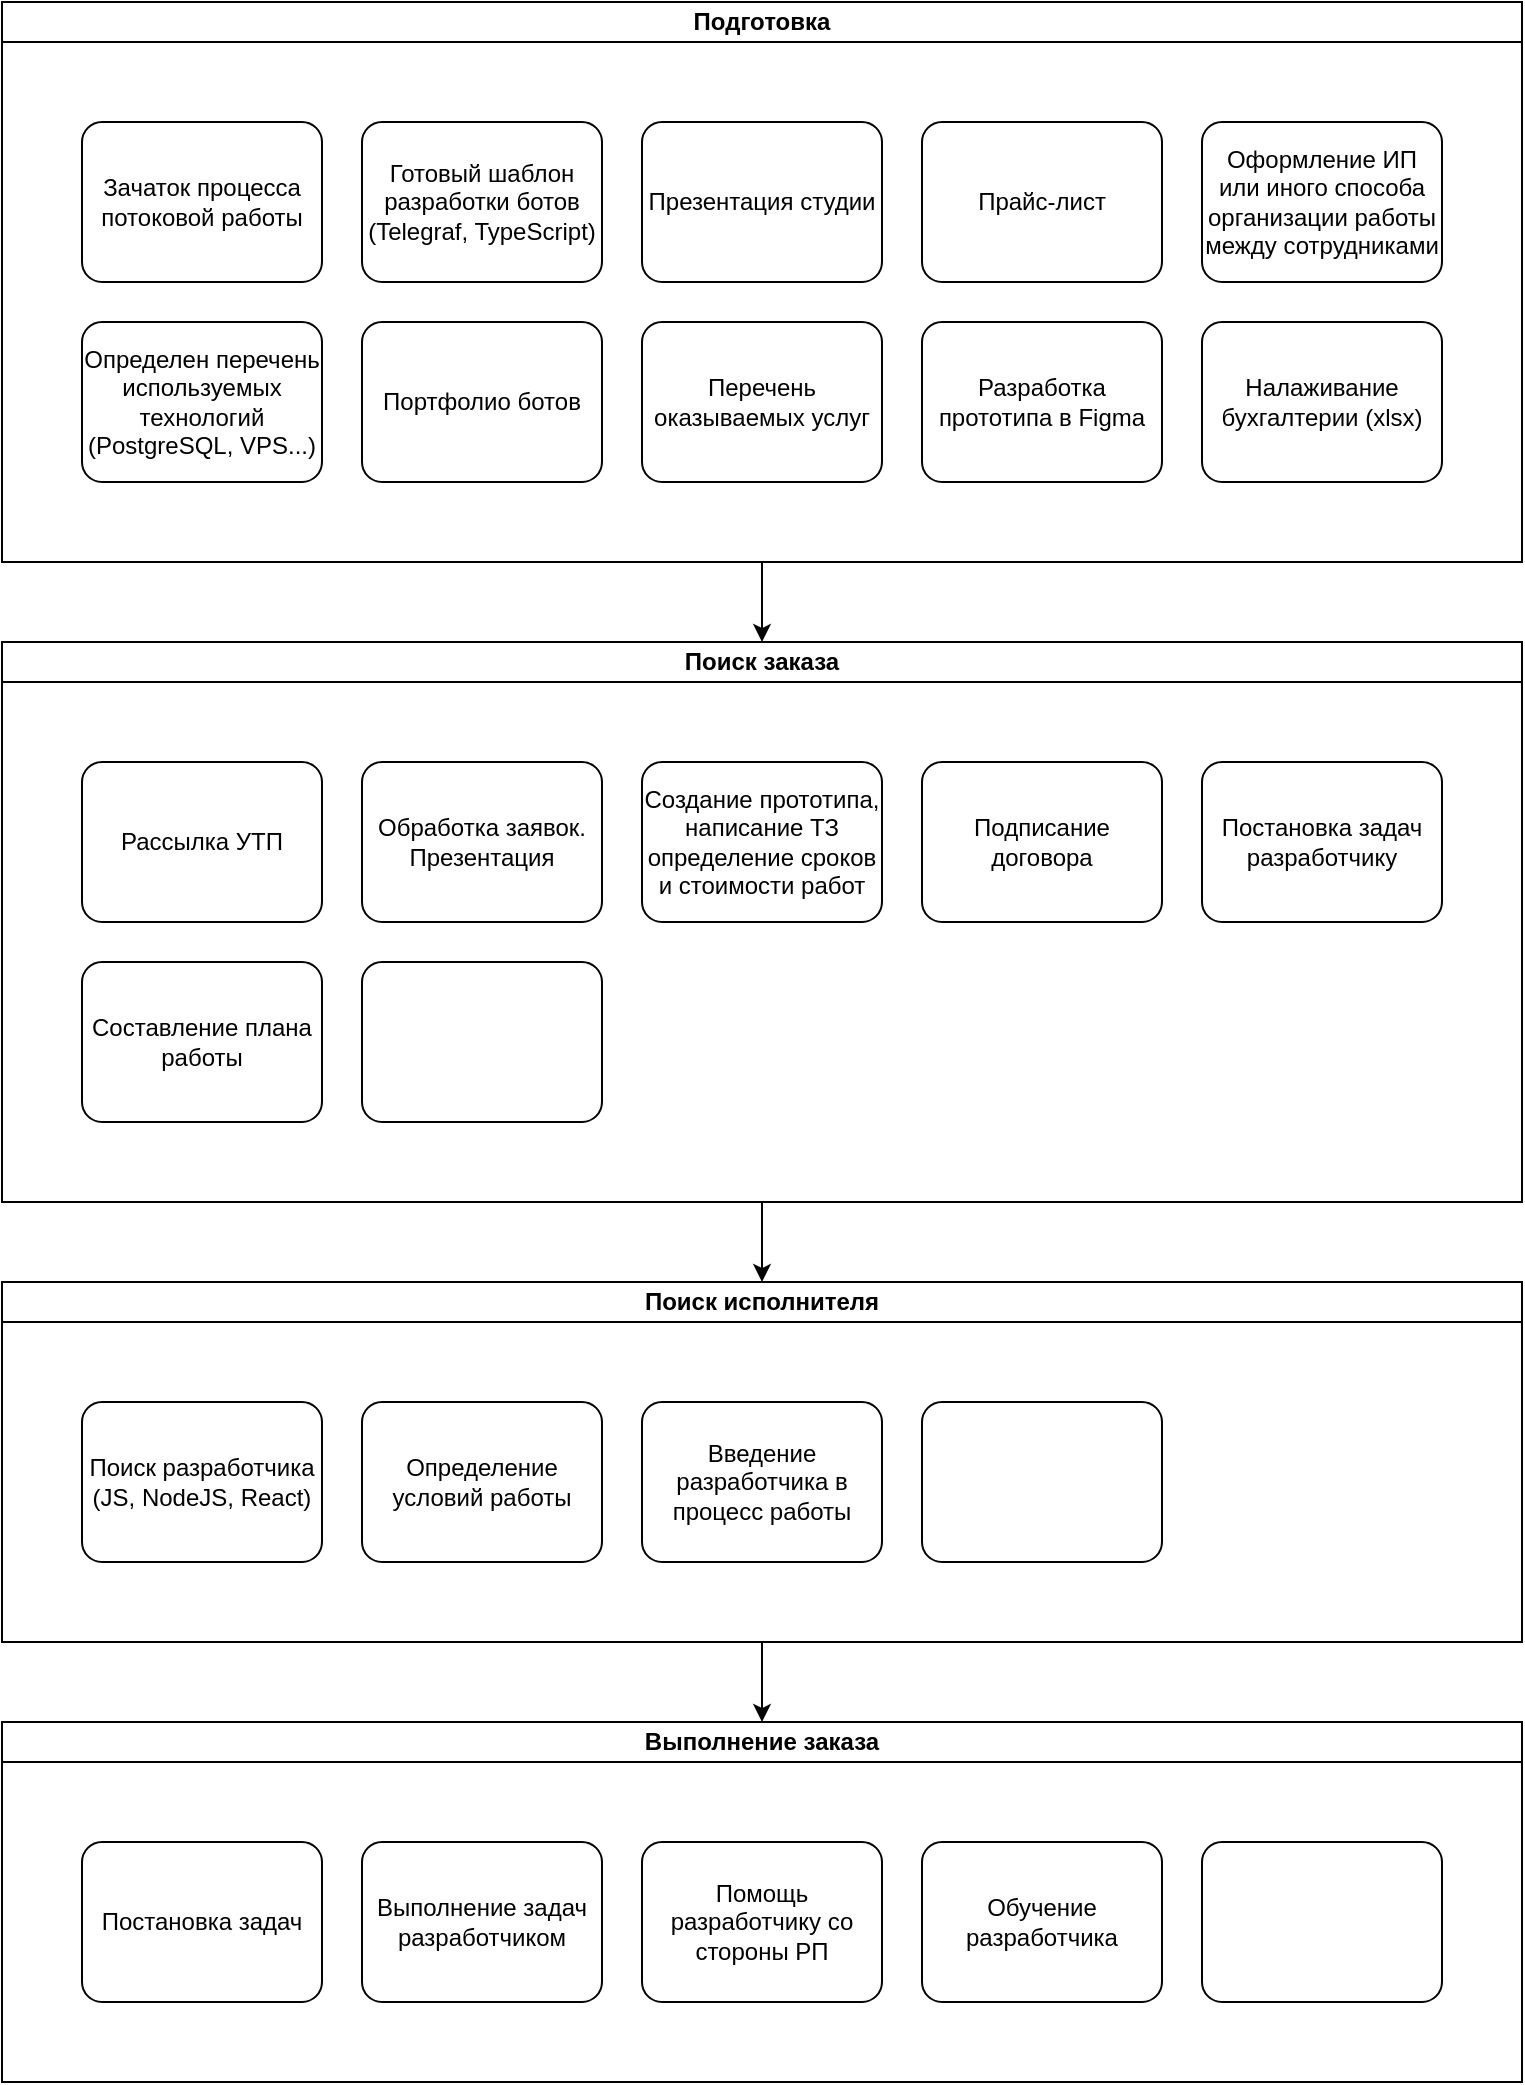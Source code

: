 <mxfile version="22.1.3" type="github">
  <diagram name="Page-1" id="VPC1l_kYq8e-ZzfbIvC0">
    <mxGraphModel dx="1425" dy="1415" grid="1" gridSize="10" guides="1" tooltips="1" connect="1" arrows="1" fold="1" page="1" pageScale="1" pageWidth="1200" pageHeight="1920" math="0" shadow="0">
      <root>
        <mxCell id="0" />
        <mxCell id="1" parent="0" />
        <mxCell id="GsXQL6uo0JR_koBFT08_-20" style="edgeStyle=orthogonalEdgeStyle;rounded=0;orthogonalLoop=1;jettySize=auto;html=1;" parent="1" source="GsXQL6uo0JR_koBFT08_-19" edge="1">
          <mxGeometry relative="1" as="geometry">
            <mxPoint x="1075" y="270" as="targetPoint" />
          </mxGeometry>
        </mxCell>
        <mxCell id="SHIgFXSJDqSfPt8cG4h3-15" style="edgeStyle=orthogonalEdgeStyle;rounded=0;orthogonalLoop=1;jettySize=auto;html=1;" edge="1" parent="1" source="SHIgFXSJDqSfPt8cG4h3-8" target="SHIgFXSJDqSfPt8cG4h3-9">
          <mxGeometry relative="1" as="geometry" />
        </mxCell>
        <mxCell id="SHIgFXSJDqSfPt8cG4h3-8" value="Подготовка" style="swimlane;startSize=20;whiteSpace=wrap;html=1;" vertex="1" parent="1">
          <mxGeometry x="1420" y="80" width="760" height="280" as="geometry" />
        </mxCell>
        <mxCell id="GsXQL6uo0JR_koBFT08_-41" value="Налаживание бухгалтерии (xlsx)" style="points=[[0.25,0,0],[0.5,0,0],[0.75,0,0],[1,0.25,0],[1,0.5,0],[1,0.75,0],[0.75,1,0],[0.5,1,0],[0.25,1,0],[0,0.75,0],[0,0.5,0],[0,0.25,0]];shape=mxgraph.bpmn.task;whiteSpace=wrap;rectStyle=rounded;size=10;html=1;container=1;expand=0;collapsible=0;taskMarker=abstract;" parent="SHIgFXSJDqSfPt8cG4h3-8" vertex="1">
          <mxGeometry x="600" y="160" width="120" height="80" as="geometry" />
        </mxCell>
        <mxCell id="GsXQL6uo0JR_koBFT08_-40" value="Оформление ИП или иного способа организации работы между сотрудниками" style="points=[[0.25,0,0],[0.5,0,0],[0.75,0,0],[1,0.25,0],[1,0.5,0],[1,0.75,0],[0.75,1,0],[0.5,1,0],[0.25,1,0],[0,0.75,0],[0,0.5,0],[0,0.25,0]];shape=mxgraph.bpmn.task;whiteSpace=wrap;rectStyle=rounded;size=10;html=1;container=1;expand=0;collapsible=0;taskMarker=abstract;" parent="SHIgFXSJDqSfPt8cG4h3-8" vertex="1">
          <mxGeometry x="600" y="60" width="120" height="80" as="geometry" />
        </mxCell>
        <mxCell id="GsXQL6uo0JR_koBFT08_-15" value="Прайс-лист" style="points=[[0.25,0,0],[0.5,0,0],[0.75,0,0],[1,0.25,0],[1,0.5,0],[1,0.75,0],[0.75,1,0],[0.5,1,0],[0.25,1,0],[0,0.75,0],[0,0.5,0],[0,0.25,0]];shape=mxgraph.bpmn.task;whiteSpace=wrap;rectStyle=rounded;size=10;html=1;container=1;expand=0;collapsible=0;taskMarker=abstract;" parent="SHIgFXSJDqSfPt8cG4h3-8" vertex="1">
          <mxGeometry x="460" y="60" width="120" height="80" as="geometry" />
        </mxCell>
        <mxCell id="GsXQL6uo0JR_koBFT08_-16" value="Разработка прототипа в Figma" style="points=[[0.25,0,0],[0.5,0,0],[0.75,0,0],[1,0.25,0],[1,0.5,0],[1,0.75,0],[0.75,1,0],[0.5,1,0],[0.25,1,0],[0,0.75,0],[0,0.5,0],[0,0.25,0]];shape=mxgraph.bpmn.task;whiteSpace=wrap;rectStyle=rounded;size=10;html=1;container=1;expand=0;collapsible=0;taskMarker=abstract;" parent="SHIgFXSJDqSfPt8cG4h3-8" vertex="1">
          <mxGeometry x="460" y="160" width="120" height="80" as="geometry" />
        </mxCell>
        <mxCell id="GsXQL6uo0JR_koBFT08_-14" value="Перечень оказываемых услуг" style="points=[[0.25,0,0],[0.5,0,0],[0.75,0,0],[1,0.25,0],[1,0.5,0],[1,0.75,0],[0.75,1,0],[0.5,1,0],[0.25,1,0],[0,0.75,0],[0,0.5,0],[0,0.25,0]];shape=mxgraph.bpmn.task;whiteSpace=wrap;rectStyle=rounded;size=10;html=1;container=1;expand=0;collapsible=0;taskMarker=abstract;" parent="SHIgFXSJDqSfPt8cG4h3-8" vertex="1">
          <mxGeometry x="320" y="160" width="120" height="80" as="geometry" />
        </mxCell>
        <mxCell id="GsXQL6uo0JR_koBFT08_-12" value="Презентация студии" style="points=[[0.25,0,0],[0.5,0,0],[0.75,0,0],[1,0.25,0],[1,0.5,0],[1,0.75,0],[0.75,1,0],[0.5,1,0],[0.25,1,0],[0,0.75,0],[0,0.5,0],[0,0.25,0]];shape=mxgraph.bpmn.task;whiteSpace=wrap;rectStyle=rounded;size=10;html=1;container=1;expand=0;collapsible=0;taskMarker=abstract;" parent="SHIgFXSJDqSfPt8cG4h3-8" vertex="1">
          <mxGeometry x="320" y="60" width="120" height="80" as="geometry" />
        </mxCell>
        <mxCell id="GsXQL6uo0JR_koBFT08_-10" value="Готовый шаблон разработки ботов (Telegraf, TypeScript)" style="points=[[0.25,0,0],[0.5,0,0],[0.75,0,0],[1,0.25,0],[1,0.5,0],[1,0.75,0],[0.75,1,0],[0.5,1,0],[0.25,1,0],[0,0.75,0],[0,0.5,0],[0,0.25,0]];shape=mxgraph.bpmn.task;whiteSpace=wrap;rectStyle=rounded;size=10;html=1;container=1;expand=0;collapsible=0;taskMarker=abstract;" parent="SHIgFXSJDqSfPt8cG4h3-8" vertex="1">
          <mxGeometry x="180" y="60" width="120" height="80" as="geometry" />
        </mxCell>
        <mxCell id="GsXQL6uo0JR_koBFT08_-11" value="Портфолио ботов" style="points=[[0.25,0,0],[0.5,0,0],[0.75,0,0],[1,0.25,0],[1,0.5,0],[1,0.75,0],[0.75,1,0],[0.5,1,0],[0.25,1,0],[0,0.75,0],[0,0.5,0],[0,0.25,0]];shape=mxgraph.bpmn.task;whiteSpace=wrap;rectStyle=rounded;size=10;html=1;container=1;expand=0;collapsible=0;taskMarker=abstract;" parent="SHIgFXSJDqSfPt8cG4h3-8" vertex="1">
          <mxGeometry x="180" y="160" width="120" height="80" as="geometry" />
        </mxCell>
        <mxCell id="GsXQL6uo0JR_koBFT08_-24" value="Определен перечень используемых технологий&lt;br&gt;(PostgreSQL, VPS...)" style="points=[[0.25,0,0],[0.5,0,0],[0.75,0,0],[1,0.25,0],[1,0.5,0],[1,0.75,0],[0.75,1,0],[0.5,1,0],[0.25,1,0],[0,0.75,0],[0,0.5,0],[0,0.25,0]];shape=mxgraph.bpmn.task;whiteSpace=wrap;rectStyle=rounded;size=10;html=1;container=1;expand=0;collapsible=0;taskMarker=abstract;" parent="SHIgFXSJDqSfPt8cG4h3-8" vertex="1">
          <mxGeometry x="40" y="160" width="120" height="80" as="geometry" />
        </mxCell>
        <mxCell id="GsXQL6uo0JR_koBFT08_-23" value="Зачаток процесса потоковой работы" style="points=[[0.25,0,0],[0.5,0,0],[0.75,0,0],[1,0.25,0],[1,0.5,0],[1,0.75,0],[0.75,1,0],[0.5,1,0],[0.25,1,0],[0,0.75,0],[0,0.5,0],[0,0.25,0]];shape=mxgraph.bpmn.task;whiteSpace=wrap;rectStyle=rounded;size=10;html=1;container=1;expand=0;collapsible=0;taskMarker=abstract;" parent="SHIgFXSJDqSfPt8cG4h3-8" vertex="1">
          <mxGeometry x="40" y="60" width="120" height="80" as="geometry" />
        </mxCell>
        <mxCell id="SHIgFXSJDqSfPt8cG4h3-14" style="edgeStyle=orthogonalEdgeStyle;rounded=0;orthogonalLoop=1;jettySize=auto;html=1;" edge="1" parent="1" source="SHIgFXSJDqSfPt8cG4h3-9" target="SHIgFXSJDqSfPt8cG4h3-10">
          <mxGeometry relative="1" as="geometry" />
        </mxCell>
        <mxCell id="SHIgFXSJDqSfPt8cG4h3-9" value="Поиск заказа" style="swimlane;startSize=20;whiteSpace=wrap;html=1;" vertex="1" parent="1">
          <mxGeometry x="1420" y="400" width="760" height="280" as="geometry" />
        </mxCell>
        <mxCell id="GsXQL6uo0JR_koBFT08_-9" value="Рассылка УТП" style="points=[[0.25,0,0],[0.5,0,0],[0.75,0,0],[1,0.25,0],[1,0.5,0],[1,0.75,0],[0.75,1,0],[0.5,1,0],[0.25,1,0],[0,0.75,0],[0,0.5,0],[0,0.25,0]];shape=mxgraph.bpmn.task;whiteSpace=wrap;rectStyle=rounded;size=10;html=1;container=1;expand=0;collapsible=0;taskMarker=abstract;" parent="SHIgFXSJDqSfPt8cG4h3-9" vertex="1">
          <mxGeometry x="40" y="60" width="120" height="80" as="geometry" />
        </mxCell>
        <mxCell id="GsXQL6uo0JR_koBFT08_-21" value="Создание прототипа, написание ТЗ определение сроков и стоимости работ" style="points=[[0.25,0,0],[0.5,0,0],[0.75,0,0],[1,0.25,0],[1,0.5,0],[1,0.75,0],[0.75,1,0],[0.5,1,0],[0.25,1,0],[0,0.75,0],[0,0.5,0],[0,0.25,0]];shape=mxgraph.bpmn.task;whiteSpace=wrap;rectStyle=rounded;size=10;html=1;container=1;expand=0;collapsible=0;taskMarker=abstract;" parent="SHIgFXSJDqSfPt8cG4h3-9" vertex="1">
          <mxGeometry x="320" y="60" width="120" height="80" as="geometry" />
        </mxCell>
        <mxCell id="GsXQL6uo0JR_koBFT08_-25" value="Подписание договора" style="points=[[0.25,0,0],[0.5,0,0],[0.75,0,0],[1,0.25,0],[1,0.5,0],[1,0.75,0],[0.75,1,0],[0.5,1,0],[0.25,1,0],[0,0.75,0],[0,0.5,0],[0,0.25,0]];shape=mxgraph.bpmn.task;whiteSpace=wrap;rectStyle=rounded;size=10;html=1;container=1;expand=0;collapsible=0;taskMarker=abstract;" parent="SHIgFXSJDqSfPt8cG4h3-9" vertex="1">
          <mxGeometry x="460" y="60" width="120" height="80" as="geometry" />
        </mxCell>
        <mxCell id="SHIgFXSJDqSfPt8cG4h3-17" value="Обработка заявок. Презентация" style="points=[[0.25,0,0],[0.5,0,0],[0.75,0,0],[1,0.25,0],[1,0.5,0],[1,0.75,0],[0.75,1,0],[0.5,1,0],[0.25,1,0],[0,0.75,0],[0,0.5,0],[0,0.25,0]];shape=mxgraph.bpmn.task;whiteSpace=wrap;rectStyle=rounded;size=10;html=1;container=1;expand=0;collapsible=0;taskMarker=abstract;" vertex="1" parent="SHIgFXSJDqSfPt8cG4h3-9">
          <mxGeometry x="180" y="60" width="120" height="80" as="geometry" />
        </mxCell>
        <mxCell id="SHIgFXSJDqSfPt8cG4h3-18" value="Постановка задач разработчику" style="points=[[0.25,0,0],[0.5,0,0],[0.75,0,0],[1,0.25,0],[1,0.5,0],[1,0.75,0],[0.75,1,0],[0.5,1,0],[0.25,1,0],[0,0.75,0],[0,0.5,0],[0,0.25,0]];shape=mxgraph.bpmn.task;whiteSpace=wrap;rectStyle=rounded;size=10;html=1;container=1;expand=0;collapsible=0;taskMarker=abstract;" vertex="1" parent="SHIgFXSJDqSfPt8cG4h3-9">
          <mxGeometry x="600" y="60" width="120" height="80" as="geometry" />
        </mxCell>
        <mxCell id="SHIgFXSJDqSfPt8cG4h3-19" value="Составление плана работы" style="points=[[0.25,0,0],[0.5,0,0],[0.75,0,0],[1,0.25,0],[1,0.5,0],[1,0.75,0],[0.75,1,0],[0.5,1,0],[0.25,1,0],[0,0.75,0],[0,0.5,0],[0,0.25,0]];shape=mxgraph.bpmn.task;whiteSpace=wrap;rectStyle=rounded;size=10;html=1;container=1;expand=0;collapsible=0;taskMarker=abstract;" vertex="1" parent="SHIgFXSJDqSfPt8cG4h3-9">
          <mxGeometry x="40" y="160" width="120" height="80" as="geometry" />
        </mxCell>
        <mxCell id="SHIgFXSJDqSfPt8cG4h3-26" value="" style="points=[[0.25,0,0],[0.5,0,0],[0.75,0,0],[1,0.25,0],[1,0.5,0],[1,0.75,0],[0.75,1,0],[0.5,1,0],[0.25,1,0],[0,0.75,0],[0,0.5,0],[0,0.25,0]];shape=mxgraph.bpmn.task;whiteSpace=wrap;rectStyle=rounded;size=10;html=1;container=1;expand=0;collapsible=0;taskMarker=abstract;" vertex="1" parent="SHIgFXSJDqSfPt8cG4h3-9">
          <mxGeometry x="180" y="160" width="120" height="80" as="geometry" />
        </mxCell>
        <mxCell id="SHIgFXSJDqSfPt8cG4h3-16" style="edgeStyle=orthogonalEdgeStyle;rounded=0;orthogonalLoop=1;jettySize=auto;html=1;" edge="1" parent="1" source="SHIgFXSJDqSfPt8cG4h3-10" target="SHIgFXSJDqSfPt8cG4h3-11">
          <mxGeometry relative="1" as="geometry" />
        </mxCell>
        <mxCell id="SHIgFXSJDqSfPt8cG4h3-10" value="Поиск исполнителя" style="swimlane;startSize=20;whiteSpace=wrap;html=1;" vertex="1" parent="1">
          <mxGeometry x="1420" y="720" width="760" height="180" as="geometry" />
        </mxCell>
        <mxCell id="GsXQL6uo0JR_koBFT08_-28" value="Поиск разработчика&lt;br&gt;(JS, NodeJS, React)" style="points=[[0.25,0,0],[0.5,0,0],[0.75,0,0],[1,0.25,0],[1,0.5,0],[1,0.75,0],[0.75,1,0],[0.5,1,0],[0.25,1,0],[0,0.75,0],[0,0.5,0],[0,0.25,0]];shape=mxgraph.bpmn.task;whiteSpace=wrap;rectStyle=rounded;size=10;html=1;container=1;expand=0;collapsible=0;taskMarker=abstract;" parent="SHIgFXSJDqSfPt8cG4h3-10" vertex="1">
          <mxGeometry x="40" y="60" width="120" height="80" as="geometry" />
        </mxCell>
        <mxCell id="GsXQL6uo0JR_koBFT08_-38" value="Введение разработчика в процесс работы" style="points=[[0.25,0,0],[0.5,0,0],[0.75,0,0],[1,0.25,0],[1,0.5,0],[1,0.75,0],[0.75,1,0],[0.5,1,0],[0.25,1,0],[0,0.75,0],[0,0.5,0],[0,0.25,0]];shape=mxgraph.bpmn.task;whiteSpace=wrap;rectStyle=rounded;size=10;html=1;container=1;expand=0;collapsible=0;taskMarker=abstract;" parent="SHIgFXSJDqSfPt8cG4h3-10" vertex="1">
          <mxGeometry x="320" y="60" width="120" height="80" as="geometry" />
        </mxCell>
        <mxCell id="SHIgFXSJDqSfPt8cG4h3-20" value="" style="points=[[0.25,0,0],[0.5,0,0],[0.75,0,0],[1,0.25,0],[1,0.5,0],[1,0.75,0],[0.75,1,0],[0.5,1,0],[0.25,1,0],[0,0.75,0],[0,0.5,0],[0,0.25,0]];shape=mxgraph.bpmn.task;whiteSpace=wrap;rectStyle=rounded;size=10;html=1;container=1;expand=0;collapsible=0;taskMarker=abstract;" vertex="1" parent="SHIgFXSJDqSfPt8cG4h3-10">
          <mxGeometry x="460" y="60" width="120" height="80" as="geometry" />
        </mxCell>
        <mxCell id="SHIgFXSJDqSfPt8cG4h3-21" value="Определение условий работы" style="points=[[0.25,0,0],[0.5,0,0],[0.75,0,0],[1,0.25,0],[1,0.5,0],[1,0.75,0],[0.75,1,0],[0.5,1,0],[0.25,1,0],[0,0.75,0],[0,0.5,0],[0,0.25,0]];shape=mxgraph.bpmn.task;whiteSpace=wrap;rectStyle=rounded;size=10;html=1;container=1;expand=0;collapsible=0;taskMarker=abstract;" vertex="1" parent="SHIgFXSJDqSfPt8cG4h3-10">
          <mxGeometry x="180" y="60" width="120" height="80" as="geometry" />
        </mxCell>
        <mxCell id="SHIgFXSJDqSfPt8cG4h3-11" value="Выполнение заказа" style="swimlane;startSize=20;whiteSpace=wrap;html=1;" vertex="1" parent="1">
          <mxGeometry x="1420" y="940" width="760" height="180" as="geometry" />
        </mxCell>
        <mxCell id="SHIgFXSJDqSfPt8cG4h3-22" value="Постановка задач" style="points=[[0.25,0,0],[0.5,0,0],[0.75,0,0],[1,0.25,0],[1,0.5,0],[1,0.75,0],[0.75,1,0],[0.5,1,0],[0.25,1,0],[0,0.75,0],[0,0.5,0],[0,0.25,0]];shape=mxgraph.bpmn.task;whiteSpace=wrap;rectStyle=rounded;size=10;html=1;container=1;expand=0;collapsible=0;taskMarker=abstract;" vertex="1" parent="SHIgFXSJDqSfPt8cG4h3-11">
          <mxGeometry x="40" y="60" width="120" height="80" as="geometry" />
        </mxCell>
        <mxCell id="SHIgFXSJDqSfPt8cG4h3-23" value="Выполнение задач разработчиком" style="points=[[0.25,0,0],[0.5,0,0],[0.75,0,0],[1,0.25,0],[1,0.5,0],[1,0.75,0],[0.75,1,0],[0.5,1,0],[0.25,1,0],[0,0.75,0],[0,0.5,0],[0,0.25,0]];shape=mxgraph.bpmn.task;whiteSpace=wrap;rectStyle=rounded;size=10;html=1;container=1;expand=0;collapsible=0;taskMarker=abstract;" vertex="1" parent="SHIgFXSJDqSfPt8cG4h3-11">
          <mxGeometry x="180" y="60" width="120" height="80" as="geometry" />
        </mxCell>
        <mxCell id="SHIgFXSJDqSfPt8cG4h3-24" value="Помощь разработчику со стороны РП" style="points=[[0.25,0,0],[0.5,0,0],[0.75,0,0],[1,0.25,0],[1,0.5,0],[1,0.75,0],[0.75,1,0],[0.5,1,0],[0.25,1,0],[0,0.75,0],[0,0.5,0],[0,0.25,0]];shape=mxgraph.bpmn.task;whiteSpace=wrap;rectStyle=rounded;size=10;html=1;container=1;expand=0;collapsible=0;taskMarker=abstract;" vertex="1" parent="SHIgFXSJDqSfPt8cG4h3-11">
          <mxGeometry x="320" y="60" width="120" height="80" as="geometry" />
        </mxCell>
        <mxCell id="SHIgFXSJDqSfPt8cG4h3-25" value="Обучение разработчика" style="points=[[0.25,0,0],[0.5,0,0],[0.75,0,0],[1,0.25,0],[1,0.5,0],[1,0.75,0],[0.75,1,0],[0.5,1,0],[0.25,1,0],[0,0.75,0],[0,0.5,0],[0,0.25,0]];shape=mxgraph.bpmn.task;whiteSpace=wrap;rectStyle=rounded;size=10;html=1;container=1;expand=0;collapsible=0;taskMarker=abstract;" vertex="1" parent="SHIgFXSJDqSfPt8cG4h3-11">
          <mxGeometry x="460" y="60" width="120" height="80" as="geometry" />
        </mxCell>
        <mxCell id="SHIgFXSJDqSfPt8cG4h3-27" value="" style="points=[[0.25,0,0],[0.5,0,0],[0.75,0,0],[1,0.25,0],[1,0.5,0],[1,0.75,0],[0.75,1,0],[0.5,1,0],[0.25,1,0],[0,0.75,0],[0,0.5,0],[0,0.25,0]];shape=mxgraph.bpmn.task;whiteSpace=wrap;rectStyle=rounded;size=10;html=1;container=1;expand=0;collapsible=0;taskMarker=abstract;" vertex="1" parent="SHIgFXSJDqSfPt8cG4h3-11">
          <mxGeometry x="600" y="60" width="120" height="80" as="geometry" />
        </mxCell>
      </root>
    </mxGraphModel>
  </diagram>
</mxfile>
